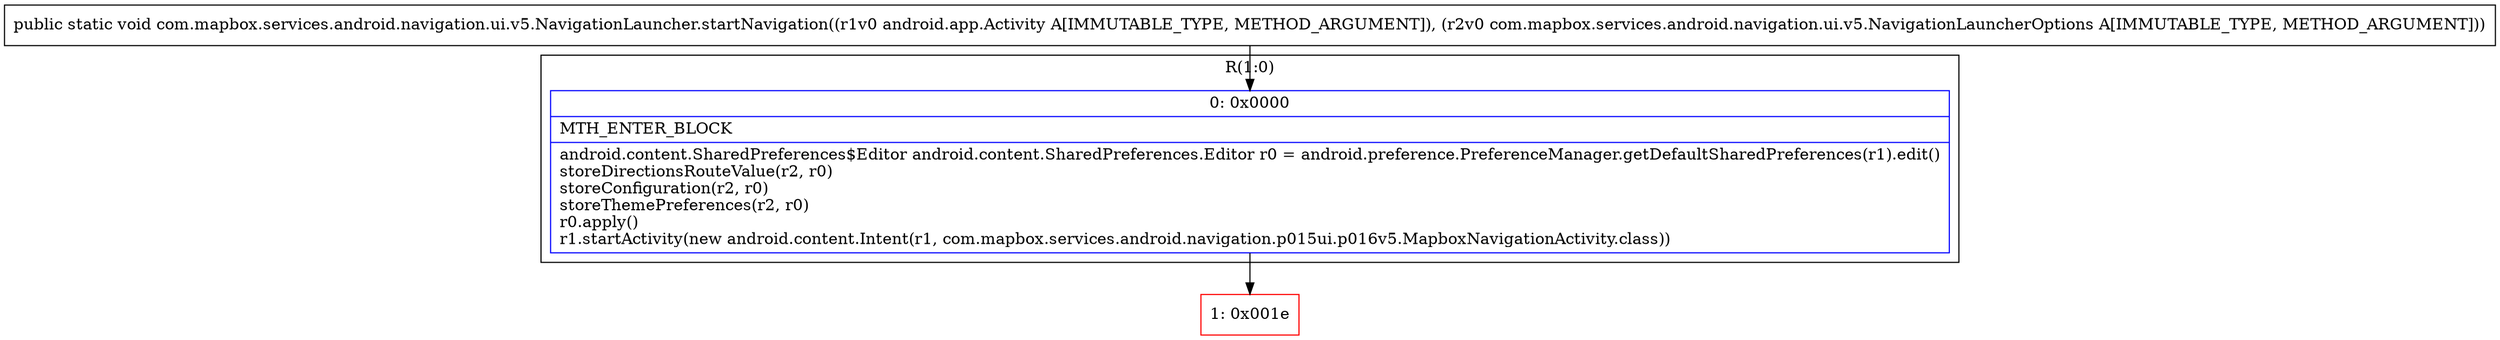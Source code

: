 digraph "CFG forcom.mapbox.services.android.navigation.ui.v5.NavigationLauncher.startNavigation(Landroid\/app\/Activity;Lcom\/mapbox\/services\/android\/navigation\/ui\/v5\/NavigationLauncherOptions;)V" {
subgraph cluster_Region_334848891 {
label = "R(1:0)";
node [shape=record,color=blue];
Node_0 [shape=record,label="{0\:\ 0x0000|MTH_ENTER_BLOCK\l|android.content.SharedPreferences$Editor android.content.SharedPreferences.Editor r0 = android.preference.PreferenceManager.getDefaultSharedPreferences(r1).edit()\lstoreDirectionsRouteValue(r2, r0)\lstoreConfiguration(r2, r0)\lstoreThemePreferences(r2, r0)\lr0.apply()\lr1.startActivity(new android.content.Intent(r1, com.mapbox.services.android.navigation.p015ui.p016v5.MapboxNavigationActivity.class))\l}"];
}
Node_1 [shape=record,color=red,label="{1\:\ 0x001e}"];
MethodNode[shape=record,label="{public static void com.mapbox.services.android.navigation.ui.v5.NavigationLauncher.startNavigation((r1v0 android.app.Activity A[IMMUTABLE_TYPE, METHOD_ARGUMENT]), (r2v0 com.mapbox.services.android.navigation.ui.v5.NavigationLauncherOptions A[IMMUTABLE_TYPE, METHOD_ARGUMENT])) }"];
MethodNode -> Node_0;
Node_0 -> Node_1;
}

